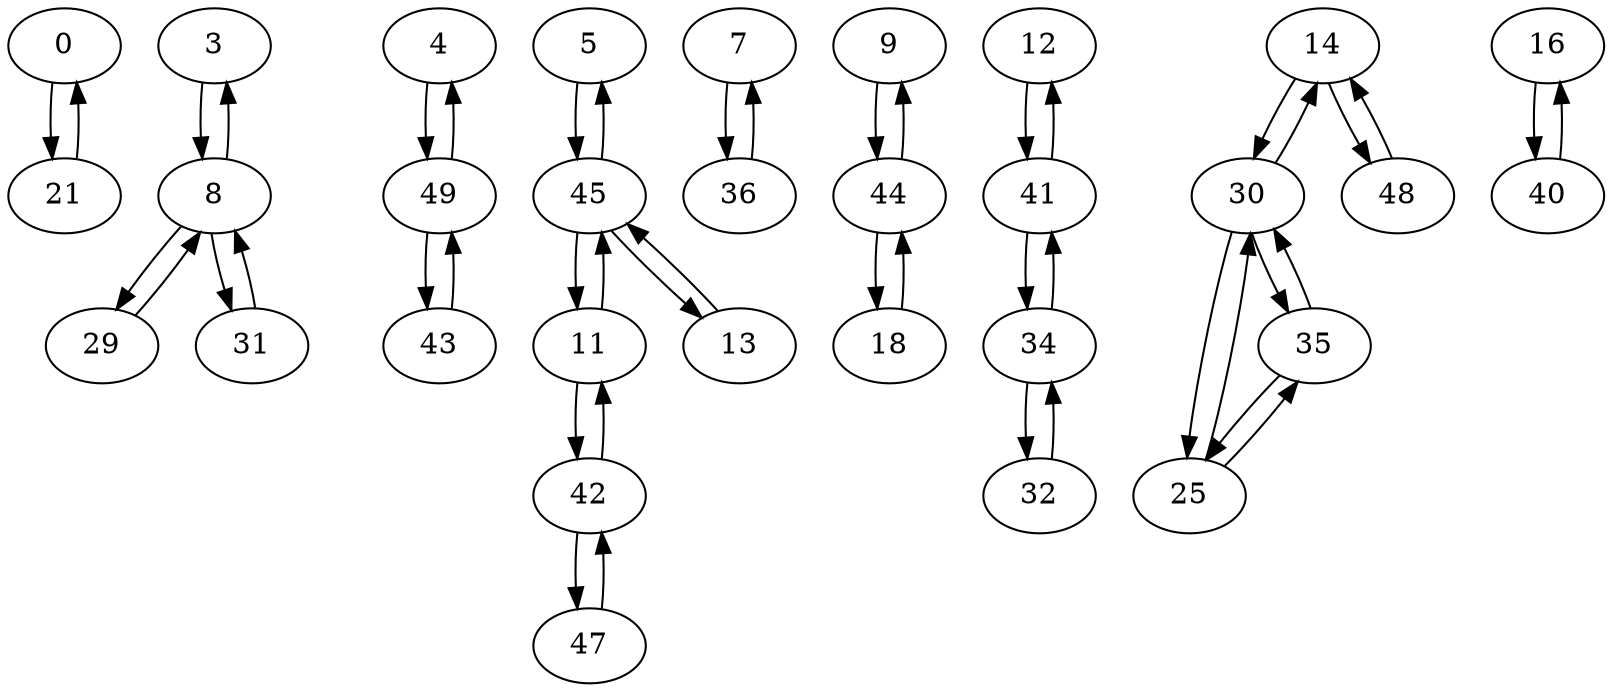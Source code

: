 digraph G {
  0 -> 21;
  3 -> 8;
  4 -> 49;
  5 -> 45;
  7 -> 36;
  8 -> 3;
  8 -> 29;
  8 -> 31;
  9 -> 44;
  11 -> 42;
  11 -> 45;
  12 -> 41;
  13 -> 45;
  14 -> 30;
  14 -> 48;
  16 -> 40;
  18 -> 44;
  21 -> 0;
  25 -> 30;
  25 -> 35;
  29 -> 8;
  30 -> 14;
  30 -> 25;
  30 -> 35;
  31 -> 8;
  32 -> 34;
  34 -> 32;
  34 -> 41;
  35 -> 25;
  35 -> 30;
  36 -> 7;
  40 -> 16;
  41 -> 12;
  41 -> 34;
  42 -> 11;
  42 -> 47;
  43 -> 49;
  44 -> 9;
  44 -> 18;
  45 -> 5;
  45 -> 11;
  45 -> 13;
  47 -> 42;
  48 -> 14;
  49 -> 4;
  49 -> 43;
}